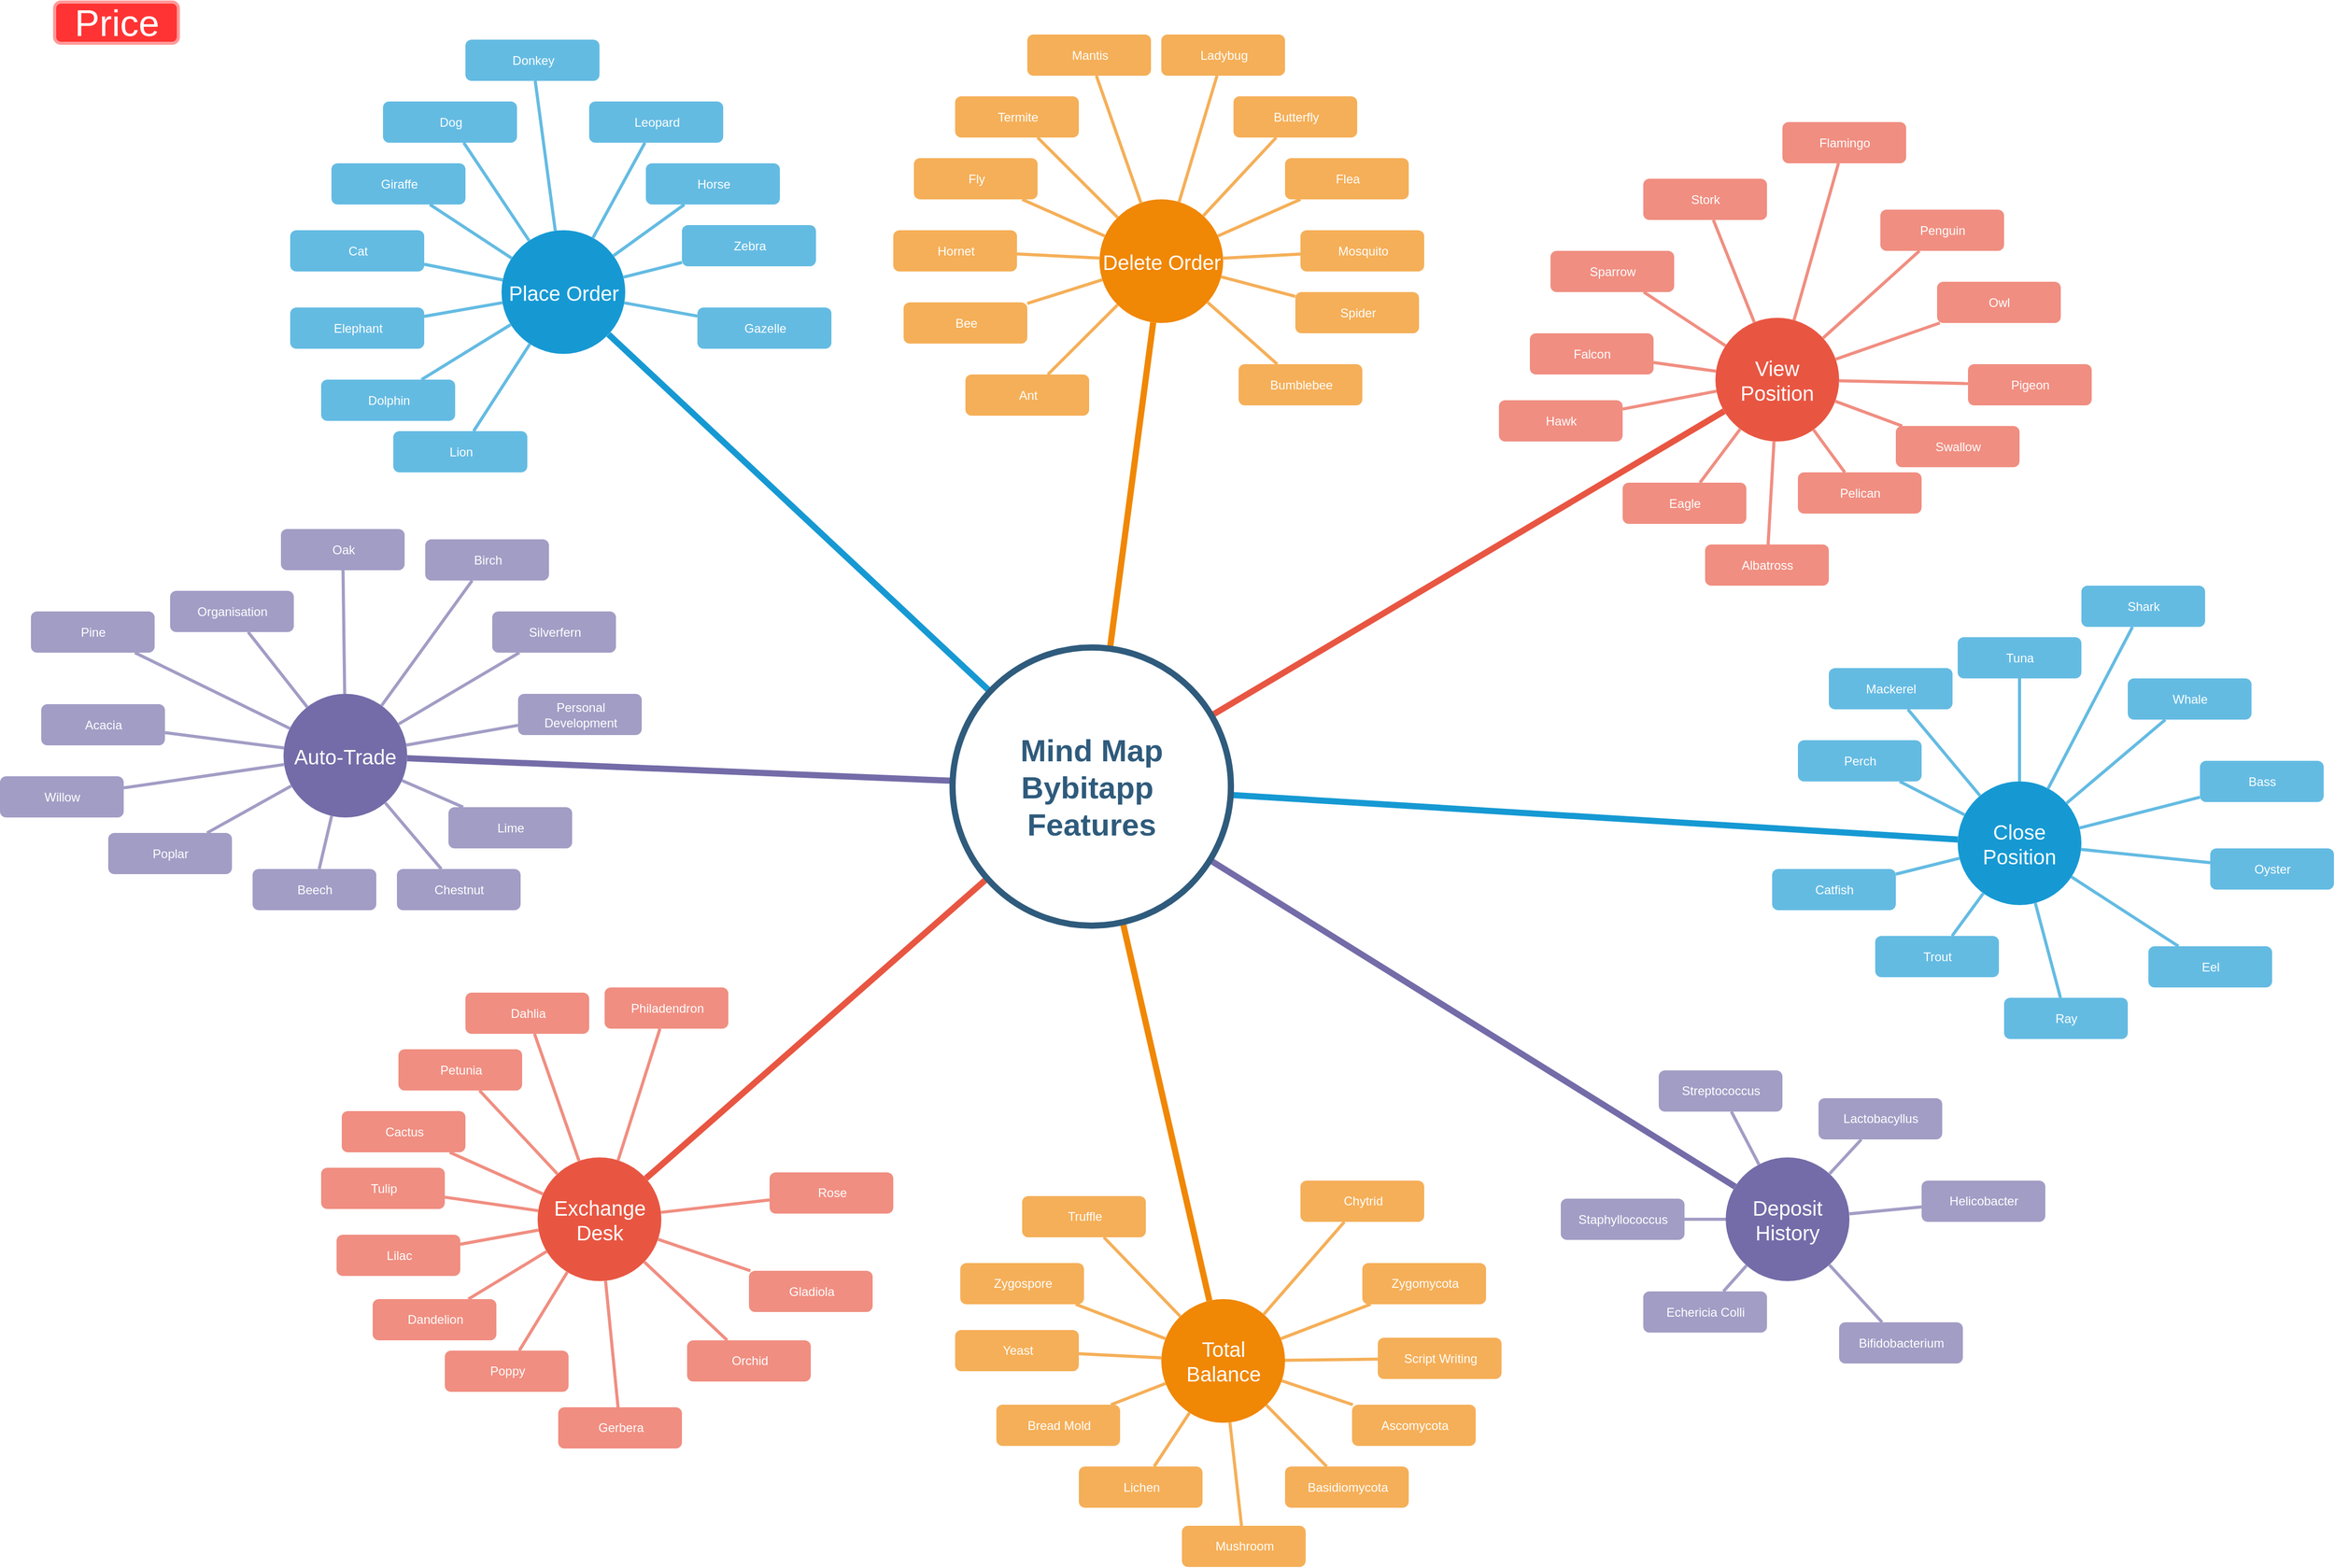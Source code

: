 <mxfile version="13.3.9" type="device"><diagram id="6a731a19-8d31-9384-78a2-239565b7b9f0" name="Page-1"><mxGraphModel dx="1278" dy="1838" grid="1" gridSize="10" guides="1" tooltips="1" connect="1" arrows="1" fold="1" page="1" pageScale="1" pageWidth="1169" pageHeight="827" background="#ffffff" math="0" shadow="0"><root><mxCell id="0"/><mxCell id="1" parent="0"/><mxCell id="1350" value="Place Order" style="ellipse;whiteSpace=wrap;html=1;shadow=0;fontFamily=Helvetica;fontSize=20;fontColor=#FFFFFF;align=center;strokeWidth=3;fillColor=#1699D3;strokeColor=none;" parent="1" vertex="1"><mxGeometry x="523.5" y="271.5" width="120" height="120" as="geometry"/></mxCell><mxCell id="1351" value="Delete Order" style="ellipse;whiteSpace=wrap;html=1;shadow=0;fontFamily=Helvetica;fontSize=20;fontColor=#FFFFFF;align=center;strokeWidth=3;fillColor=#F08705;strokeColor=none;gradientColor=none;" parent="1" vertex="1"><mxGeometry x="1103.5" y="241.5" width="120" height="120" as="geometry"/></mxCell><mxCell id="1352" value="View Position" style="ellipse;whiteSpace=wrap;html=1;shadow=0;fontFamily=Helvetica;fontSize=20;fontColor=#FFFFFF;align=center;strokeWidth=3;fillColor=#E85642;strokeColor=none;" parent="1" vertex="1"><mxGeometry x="1701" y="356.5" width="120" height="120" as="geometry"/></mxCell><mxCell id="1353" value="Close Position" style="ellipse;whiteSpace=wrap;html=1;shadow=0;fontFamily=Helvetica;fontSize=20;fontColor=#FFFFFF;align=center;strokeWidth=3;fillColor=#1699D3;strokeColor=none;" parent="1" vertex="1"><mxGeometry x="1936" y="806.5" width="120" height="120" as="geometry"/></mxCell><mxCell id="1354" value="Deposit History" style="ellipse;whiteSpace=wrap;html=1;shadow=0;fontFamily=Helvetica;fontSize=20;fontColor=#FFFFFF;align=center;strokeWidth=3;fillColor=#736ca8;strokeColor=none;" parent="1" vertex="1"><mxGeometry x="1711" y="1171.5" width="120" height="120" as="geometry"/></mxCell><mxCell id="1355" value="Total Balance" style="ellipse;whiteSpace=wrap;html=1;shadow=0;fontFamily=Helvetica;fontSize=20;fontColor=#FFFFFF;align=center;strokeWidth=3;fillColor=#F08705;strokeColor=none;" parent="1" vertex="1"><mxGeometry x="1163.5" y="1309" width="120" height="120" as="geometry"/></mxCell><mxCell id="1356" value="Exchange Desk" style="ellipse;whiteSpace=wrap;html=1;shadow=0;fontFamily=Helvetica;fontSize=20;fontColor=#FFFFFF;align=center;strokeWidth=3;fillColor=#E85642;strokeColor=none;" parent="1" vertex="1"><mxGeometry x="558.5" y="1171.5" width="120" height="120" as="geometry"/></mxCell><mxCell id="1357" value="Ant" style="rounded=1;fillColor=#f5af58;strokeColor=none;strokeWidth=3;shadow=0;html=1;fontColor=#FFFFFF;" parent="1" vertex="1"><mxGeometry x="973.5" y="411.5" width="120" height="40" as="geometry"/></mxCell><mxCell id="1358" value="Dolphin" style="rounded=1;fillColor=#64BBE2;strokeColor=none;strokeWidth=3;shadow=0;html=1;fontColor=#FFFFFF;" parent="1" vertex="1"><mxGeometry x="348.5" y="416.5" width="130" height="40" as="geometry"/></mxCell><mxCell id="1359" style="endArrow=none;strokeWidth=6;strokeColor=#1699D3;html=1;" parent="1" source="1515" target="1350" edge="1"><mxGeometry relative="1" as="geometry"/></mxCell><mxCell id="1360" style="endArrow=none;strokeWidth=6;strokeColor=#f08705;html=1;" parent="1" source="1515" target="1351" edge="1"><mxGeometry relative="1" as="geometry"/></mxCell><mxCell id="1361" style="endArrow=none;strokeWidth=6;strokeColor=#E85642;html=1;" parent="1" source="1515" target="1352" edge="1"><mxGeometry relative="1" as="geometry"/></mxCell><mxCell id="1362" style="endArrow=none;strokeWidth=6;strokeColor=#1699D3;html=1;" parent="1" source="1515" target="1353" edge="1"><mxGeometry relative="1" as="geometry"/></mxCell><mxCell id="1363" style="endArrow=none;strokeWidth=6;strokeColor=#736CA8;html=1;" parent="1" source="1515" target="1516" edge="1"><mxGeometry relative="1" as="geometry"/></mxCell><mxCell id="1364" style="endArrow=none;strokeWidth=6;strokeColor=#736ca8;html=1;" parent="1" source="1515" target="1354" edge="1"><mxGeometry relative="1" as="geometry"/></mxCell><mxCell id="1365" value="" style="edgeStyle=none;endArrow=none;strokeWidth=6;strokeColor=#F08705;html=1;" parent="1" source="1515" target="1355" edge="1"><mxGeometry x="181" y="226.5" width="100" height="100" as="geometry"><mxPoint x="181" y="326.5" as="sourcePoint"/><mxPoint x="281" y="226.5" as="targetPoint"/></mxGeometry></mxCell><mxCell id="1366" value="" style="edgeStyle=none;endArrow=none;strokeWidth=6;strokeColor=#E85642;html=1;" parent="1" source="1515" target="1356" edge="1"><mxGeometry x="181" y="226.5" width="100" height="100" as="geometry"><mxPoint x="181" y="326.5" as="sourcePoint"/><mxPoint x="281" y="226.5" as="targetPoint"/></mxGeometry></mxCell><mxCell id="1367" value="Lion" style="rounded=1;fillColor=#64BBE2;strokeColor=none;strokeWidth=3;shadow=0;html=1;fontColor=#FFFFFF;" parent="1" vertex="1"><mxGeometry x="418.5" y="466.5" width="130" height="40" as="geometry"/></mxCell><mxCell id="1368" value="Elephant" style="rounded=1;fillColor=#64BBE2;strokeColor=none;strokeWidth=3;shadow=0;html=1;fontColor=#FFFFFF;" parent="1" vertex="1"><mxGeometry x="318.5" y="346.5" width="130" height="40" as="geometry"/></mxCell><mxCell id="1369" value="Cat" style="rounded=1;fillColor=#64BBE2;strokeColor=none;strokeWidth=3;shadow=0;html=1;fontColor=#FFFFFF;" parent="1" vertex="1"><mxGeometry x="318.5" y="271.5" width="130" height="40" as="geometry"/></mxCell><mxCell id="1370" value="Giraffe" style="rounded=1;fillColor=#64BBE2;strokeColor=none;strokeWidth=3;shadow=0;html=1;fontColor=#FFFFFF;" parent="1" vertex="1"><mxGeometry x="358.5" y="206.5" width="130" height="40" as="geometry"/></mxCell><mxCell id="1371" value="Dog" style="rounded=1;fillColor=#64BBE2;strokeColor=none;strokeWidth=3;shadow=0;html=1;fontColor=#FFFFFF;" parent="1" vertex="1"><mxGeometry x="408.5" y="146.5" width="130" height="40" as="geometry"/></mxCell><mxCell id="1372" value="Donkey" style="rounded=1;fillColor=#64BBE2;strokeColor=none;strokeWidth=3;shadow=0;html=1;fontColor=#FFFFFF;" parent="1" vertex="1"><mxGeometry x="488.5" y="86.5" width="130" height="40" as="geometry"/></mxCell><mxCell id="1373" value="Leopard" style="rounded=1;fillColor=#64BBE2;strokeColor=none;strokeWidth=3;shadow=0;html=1;fontColor=#FFFFFF;" parent="1" vertex="1"><mxGeometry x="608.5" y="146.5" width="130" height="40" as="geometry"/></mxCell><mxCell id="1374" value="Horse" style="rounded=1;fillColor=#64BBE2;strokeColor=none;strokeWidth=3;shadow=0;html=1;fontColor=#FFFFFF;" parent="1" vertex="1"><mxGeometry x="663.5" y="206.5" width="130" height="40" as="geometry"/></mxCell><mxCell id="1375" value="Zebra" style="rounded=1;fillColor=#64BBE2;strokeColor=none;strokeWidth=3;shadow=0;html=1;fontColor=#FFFFFF;" parent="1" vertex="1"><mxGeometry x="698.5" y="266.5" width="130" height="40" as="geometry"/></mxCell><mxCell id="1376" value="Gazelle" style="rounded=1;fillColor=#64BBE2;strokeColor=none;strokeWidth=3;shadow=0;html=1;fontColor=#FFFFFF;" parent="1" vertex="1"><mxGeometry x="713.5" y="346.5" width="130" height="40" as="geometry"/></mxCell><mxCell id="1377" value="" style="edgeStyle=none;endArrow=none;strokeWidth=3;strokeColor=#64BBE2;html=1;" parent="1" source="1350" target="1376" edge="1"><mxGeometry x="-221.5" y="56.5" width="100" height="100" as="geometry"><mxPoint x="-221.5" y="156.5" as="sourcePoint"/><mxPoint x="-121.5" y="56.5" as="targetPoint"/></mxGeometry></mxCell><mxCell id="1378" value="" style="edgeStyle=none;endArrow=none;strokeWidth=3;strokeColor=#64BBE2;html=1;" parent="1" source="1350" target="1367" edge="1"><mxGeometry x="-221.5" y="56.5" width="100" height="100" as="geometry"><mxPoint x="-221.5" y="156.5" as="sourcePoint"/><mxPoint x="-121.5" y="56.5" as="targetPoint"/></mxGeometry></mxCell><mxCell id="1379" value="" style="edgeStyle=none;endArrow=none;strokeWidth=3;strokeColor=#64BBE2;html=1;" parent="1" source="1350" target="1358" edge="1"><mxGeometry x="-221.5" y="56.5" width="100" height="100" as="geometry"><mxPoint x="-221.5" y="156.5" as="sourcePoint"/><mxPoint x="-121.5" y="56.5" as="targetPoint"/></mxGeometry></mxCell><mxCell id="1380" value="" style="edgeStyle=none;endArrow=none;strokeWidth=3;strokeColor=#64BBE2;html=1;" parent="1" source="1350" target="1368" edge="1"><mxGeometry x="-221.5" y="56.5" width="100" height="100" as="geometry"><mxPoint x="-221.5" y="156.5" as="sourcePoint"/><mxPoint x="-121.5" y="56.5" as="targetPoint"/></mxGeometry></mxCell><mxCell id="1381" value="" style="edgeStyle=none;endArrow=none;strokeWidth=3;strokeColor=#64BBE2;html=1;" parent="1" source="1350" target="1369" edge="1"><mxGeometry x="-221.5" y="56.5" width="100" height="100" as="geometry"><mxPoint x="-221.5" y="156.5" as="sourcePoint"/><mxPoint x="-121.5" y="56.5" as="targetPoint"/></mxGeometry></mxCell><mxCell id="1382" value="" style="edgeStyle=none;endArrow=none;strokeWidth=3;strokeColor=#64BBE2;html=1;" parent="1" source="1350" target="1370" edge="1"><mxGeometry x="-221.5" y="56.5" width="100" height="100" as="geometry"><mxPoint x="-221.5" y="156.5" as="sourcePoint"/><mxPoint x="-121.5" y="56.5" as="targetPoint"/></mxGeometry></mxCell><mxCell id="1383" value="" style="edgeStyle=none;endArrow=none;strokeWidth=3;strokeColor=#64BBE2;html=1;" parent="1" source="1350" target="1371" edge="1"><mxGeometry x="-221.5" y="56.5" width="100" height="100" as="geometry"><mxPoint x="-221.5" y="156.5" as="sourcePoint"/><mxPoint x="-121.5" y="56.5" as="targetPoint"/></mxGeometry></mxCell><mxCell id="1384" value="" style="edgeStyle=none;endArrow=none;strokeWidth=3;strokeColor=#64BBE2;html=1;" parent="1" source="1350" target="1372" edge="1"><mxGeometry x="-221.5" y="56.5" width="100" height="100" as="geometry"><mxPoint x="-221.5" y="156.5" as="sourcePoint"/><mxPoint x="-121.5" y="56.5" as="targetPoint"/></mxGeometry></mxCell><mxCell id="1385" value="" style="edgeStyle=none;endArrow=none;strokeWidth=3;strokeColor=#64BBE2;html=1;" parent="1" source="1350" target="1373" edge="1"><mxGeometry x="-221.5" y="56.5" width="100" height="100" as="geometry"><mxPoint x="-221.5" y="156.5" as="sourcePoint"/><mxPoint x="-121.5" y="56.5" as="targetPoint"/></mxGeometry></mxCell><mxCell id="1386" value="" style="edgeStyle=none;endArrow=none;strokeWidth=3;strokeColor=#64BBE2;html=1;" parent="1" source="1350" target="1374" edge="1"><mxGeometry x="-221.5" y="56.5" width="100" height="100" as="geometry"><mxPoint x="-221.5" y="156.5" as="sourcePoint"/><mxPoint x="-121.5" y="56.5" as="targetPoint"/></mxGeometry></mxCell><mxCell id="1387" value="" style="edgeStyle=none;endArrow=none;strokeWidth=3;strokeColor=#64BBE2;html=1;" parent="1" source="1350" target="1375" edge="1"><mxGeometry x="-221.5" y="56.5" width="100" height="100" as="geometry"><mxPoint x="-221.5" y="156.5" as="sourcePoint"/><mxPoint x="-121.5" y="56.5" as="targetPoint"/></mxGeometry></mxCell><mxCell id="1388" value="Bee" style="rounded=1;fillColor=#f5af58;strokeColor=none;strokeWidth=3;shadow=0;html=1;fontColor=#FFFFFF;" parent="1" vertex="1"><mxGeometry x="913.5" y="341.5" width="120" height="40" as="geometry"/></mxCell><mxCell id="1389" value="Hornet" style="rounded=1;fillColor=#f5af58;strokeColor=none;strokeWidth=3;shadow=0;html=1;fontColor=#FFFFFF;" parent="1" vertex="1"><mxGeometry x="903.5" y="271.5" width="120" height="40" as="geometry"/></mxCell><mxCell id="1390" value="Fly" style="rounded=1;fillColor=#f5af58;strokeColor=none;strokeWidth=3;shadow=0;html=1;fontColor=#FFFFFF;" parent="1" vertex="1"><mxGeometry x="923.5" y="201.5" width="120" height="40" as="geometry"/></mxCell><mxCell id="1391" value="Termite" style="rounded=1;fillColor=#f5af58;strokeColor=none;strokeWidth=3;shadow=0;html=1;fontColor=#FFFFFF;" parent="1" vertex="1"><mxGeometry x="963.5" y="141.5" width="120" height="40" as="geometry"/></mxCell><mxCell id="1392" value="Mantis" style="rounded=1;fillColor=#f5af58;strokeColor=none;strokeWidth=3;shadow=0;html=1;fontColor=#FFFFFF;" parent="1" vertex="1"><mxGeometry x="1033.5" y="81.5" width="120" height="40" as="geometry"/></mxCell><mxCell id="1393" value="Ladybug" style="rounded=1;fillColor=#f5af58;strokeColor=none;strokeWidth=3;shadow=0;html=1;fontColor=#FFFFFF;" parent="1" vertex="1"><mxGeometry x="1163.5" y="81.5" width="120" height="40" as="geometry"/></mxCell><mxCell id="1394" value="Butterfly" style="rounded=1;fillColor=#f5af58;strokeColor=none;strokeWidth=3;shadow=0;html=1;fontColor=#FFFFFF;" parent="1" vertex="1"><mxGeometry x="1233.5" y="141.5" width="120" height="40" as="geometry"/></mxCell><mxCell id="1395" value="Flea" style="rounded=1;fillColor=#f5af58;strokeColor=none;strokeWidth=3;shadow=0;html=1;fontColor=#FFFFFF;" parent="1" vertex="1"><mxGeometry x="1283.5" y="201.5" width="120" height="40" as="geometry"/></mxCell><mxCell id="1396" value="Mosquito" style="rounded=1;fillColor=#f5af58;strokeColor=none;strokeWidth=3;shadow=0;html=1;fontColor=#FFFFFF;" parent="1" vertex="1"><mxGeometry x="1298.5" y="271.5" width="120" height="40" as="geometry"/></mxCell><mxCell id="1397" value="Spider" style="rounded=1;fillColor=#f5af58;strokeColor=none;strokeWidth=3;shadow=0;html=1;fontColor=#FFFFFF;" parent="1" vertex="1"><mxGeometry x="1293.5" y="331.5" width="120" height="40" as="geometry"/></mxCell><mxCell id="1398" value="Bumblebee" style="rounded=1;fillColor=#f5af58;strokeColor=none;strokeWidth=3;shadow=0;html=1;fontColor=#FFFFFF;" parent="1" vertex="1"><mxGeometry x="1238.5" y="401.5" width="120" height="40" as="geometry"/></mxCell><mxCell id="1399" value="" style="edgeStyle=none;endArrow=none;strokeWidth=3;strokeColor=#F5AF58;html=1;" parent="1" source="1351" target="1357" edge="1"><mxGeometry x="3.5" y="21.5" width="100" height="100" as="geometry"><mxPoint x="3.5" y="121.5" as="sourcePoint"/><mxPoint x="103.5" y="21.5" as="targetPoint"/></mxGeometry></mxCell><mxCell id="1400" value="" style="edgeStyle=none;endArrow=none;strokeWidth=3;strokeColor=#F5AF58;html=1;" parent="1" source="1351" target="1388" edge="1"><mxGeometry x="3.5" y="21.5" width="100" height="100" as="geometry"><mxPoint x="3.5" y="121.5" as="sourcePoint"/><mxPoint x="103.5" y="21.5" as="targetPoint"/></mxGeometry></mxCell><mxCell id="1401" value="" style="edgeStyle=none;endArrow=none;strokeWidth=3;strokeColor=#F5AF58;html=1;" parent="1" source="1351" target="1389" edge="1"><mxGeometry x="3.5" y="21.5" width="100" height="100" as="geometry"><mxPoint x="3.5" y="121.5" as="sourcePoint"/><mxPoint x="103.5" y="21.5" as="targetPoint"/></mxGeometry></mxCell><mxCell id="1402" value="" style="edgeStyle=none;endArrow=none;strokeWidth=3;strokeColor=#F5AF58;html=1;" parent="1" source="1351" target="1390" edge="1"><mxGeometry x="3.5" y="21.5" width="100" height="100" as="geometry"><mxPoint x="3.5" y="121.5" as="sourcePoint"/><mxPoint x="103.5" y="21.5" as="targetPoint"/></mxGeometry></mxCell><mxCell id="1403" value="" style="edgeStyle=none;endArrow=none;strokeWidth=3;strokeColor=#F5AF58;html=1;" parent="1" source="1351" target="1391" edge="1"><mxGeometry x="3.5" y="21.5" width="100" height="100" as="geometry"><mxPoint x="3.5" y="121.5" as="sourcePoint"/><mxPoint x="103.5" y="21.5" as="targetPoint"/></mxGeometry></mxCell><mxCell id="1404" value="" style="edgeStyle=none;endArrow=none;strokeWidth=3;strokeColor=#F5AF58;html=1;" parent="1" source="1351" target="1392" edge="1"><mxGeometry x="3.5" y="21.5" width="100" height="100" as="geometry"><mxPoint x="3.5" y="121.5" as="sourcePoint"/><mxPoint x="103.5" y="21.5" as="targetPoint"/></mxGeometry></mxCell><mxCell id="1405" value="" style="edgeStyle=none;endArrow=none;strokeWidth=3;strokeColor=#F5AF58;html=1;" parent="1" source="1351" target="1393" edge="1"><mxGeometry x="3.5" y="21.5" width="100" height="100" as="geometry"><mxPoint x="3.5" y="121.5" as="sourcePoint"/><mxPoint x="103.5" y="21.5" as="targetPoint"/></mxGeometry></mxCell><mxCell id="1406" value="" style="edgeStyle=none;endArrow=none;strokeWidth=3;strokeColor=#F5AF58;html=1;" parent="1" source="1351" target="1394" edge="1"><mxGeometry x="3.5" y="21.5" width="100" height="100" as="geometry"><mxPoint x="3.5" y="121.5" as="sourcePoint"/><mxPoint x="103.5" y="21.5" as="targetPoint"/></mxGeometry></mxCell><mxCell id="1407" value="" style="edgeStyle=none;endArrow=none;strokeWidth=3;strokeColor=#F5AF58;html=1;" parent="1" source="1351" target="1395" edge="1"><mxGeometry x="3.5" y="21.5" width="100" height="100" as="geometry"><mxPoint x="3.5" y="121.5" as="sourcePoint"/><mxPoint x="103.5" y="21.5" as="targetPoint"/></mxGeometry></mxCell><mxCell id="1408" value="" style="edgeStyle=none;endArrow=none;strokeWidth=3;strokeColor=#F5AF58;html=1;" parent="1" source="1351" target="1396" edge="1"><mxGeometry x="3.5" y="21.5" width="100" height="100" as="geometry"><mxPoint x="3.5" y="121.5" as="sourcePoint"/><mxPoint x="103.5" y="21.5" as="targetPoint"/></mxGeometry></mxCell><mxCell id="1409" value="" style="edgeStyle=none;endArrow=none;strokeWidth=3;strokeColor=#F5AF58;html=1;" parent="1" source="1351" target="1397" edge="1"><mxGeometry x="3.5" y="21.5" width="100" height="100" as="geometry"><mxPoint x="3.5" y="121.5" as="sourcePoint"/><mxPoint x="103.5" y="21.5" as="targetPoint"/></mxGeometry></mxCell><mxCell id="1410" value="" style="edgeStyle=none;endArrow=none;strokeWidth=3;strokeColor=#F5AF58;html=1;" parent="1" source="1351" target="1398" edge="1"><mxGeometry x="3.5" y="21.5" width="100" height="100" as="geometry"><mxPoint x="3.5" y="121.5" as="sourcePoint"/><mxPoint x="103.5" y="21.5" as="targetPoint"/></mxGeometry></mxCell><mxCell id="1411" value="Eagle" style="rounded=1;fillColor=#f08e81;strokeColor=none;strokeWidth=3;shadow=0;html=1;fontColor=#FFFFFF;" parent="1" vertex="1"><mxGeometry x="1611" y="516.5" width="120" height="40" as="geometry"/></mxCell><mxCell id="1412" value="Pigeon" style="rounded=1;fillColor=#f08e81;strokeColor=none;strokeWidth=3;shadow=0;html=1;fontColor=#FFFFFF;" parent="1" vertex="1"><mxGeometry x="1946" y="401.5" width="120" height="40" as="geometry"/></mxCell><mxCell id="1413" value="Hawk" style="rounded=1;fillColor=#f08e81;strokeColor=none;strokeWidth=3;shadow=0;html=1;fontColor=#FFFFFF;" parent="1" vertex="1"><mxGeometry x="1491" y="436.5" width="120" height="40" as="geometry"/></mxCell><mxCell id="1414" value="Falcon" style="rounded=1;fillColor=#f08e81;strokeColor=none;strokeWidth=3;shadow=0;html=1;fontColor=#FFFFFF;" parent="1" vertex="1"><mxGeometry x="1521" y="371.5" width="120" height="40" as="geometry"/></mxCell><mxCell id="1415" value="Sparrow" style="rounded=1;fillColor=#f08e81;strokeColor=none;strokeWidth=3;shadow=0;html=1;fontColor=#FFFFFF;" parent="1" vertex="1"><mxGeometry x="1541" y="291.5" width="120" height="40" as="geometry"/></mxCell><mxCell id="1416" value="Stork" style="rounded=1;fillColor=#f08e81;strokeColor=none;strokeWidth=3;shadow=0;html=1;fontColor=#FFFFFF;" parent="1" vertex="1"><mxGeometry x="1631" y="221.5" width="120" height="40" as="geometry"/></mxCell><mxCell id="1417" value="Flamingo" style="rounded=1;fillColor=#f08e81;strokeColor=none;strokeWidth=3;shadow=0;html=1;fontColor=#FFFFFF;" parent="1" vertex="1"><mxGeometry x="1766" y="166.5" width="120" height="40" as="geometry"/></mxCell><mxCell id="1418" value="Penguin" style="rounded=1;fillColor=#f08e81;strokeColor=none;strokeWidth=3;shadow=0;html=1;fontColor=#FFFFFF;" parent="1" vertex="1"><mxGeometry x="1861" y="251.5" width="120" height="40" as="geometry"/></mxCell><mxCell id="1419" value="Owl" style="rounded=1;fillColor=#f08e81;strokeColor=none;strokeWidth=3;shadow=0;html=1;fontColor=#FFFFFF;" parent="1" vertex="1"><mxGeometry x="1916" y="321.5" width="120" height="40" as="geometry"/></mxCell><mxCell id="1420" value="Albatross" style="rounded=1;fillColor=#f08e81;strokeColor=none;strokeWidth=3;shadow=0;html=1;fontColor=#FFFFFF;" parent="1" vertex="1"><mxGeometry x="1691" y="576.5" width="120" height="40" as="geometry"/></mxCell><mxCell id="1421" value="Pelican" style="rounded=1;fillColor=#f08e81;strokeColor=none;strokeWidth=3;shadow=0;html=1;fontColor=#FFFFFF;" parent="1" vertex="1"><mxGeometry x="1781" y="506.5" width="120" height="40" as="geometry"/></mxCell><mxCell id="1422" value="Swallow" style="rounded=1;fillColor=#f08e81;strokeColor=none;strokeWidth=3;shadow=0;html=1;fontColor=#FFFFFF;" parent="1" vertex="1"><mxGeometry x="1876" y="461.5" width="120" height="40" as="geometry"/></mxCell><mxCell id="1423" value="" style="edgeStyle=none;endArrow=none;strokeWidth=3;strokeColor=#F08E81;html=1;" parent="1" source="1352" target="1411" edge="1"><mxGeometry x="31" y="106.5" width="100" height="100" as="geometry"><mxPoint x="31" y="206.5" as="sourcePoint"/><mxPoint x="131" y="106.5" as="targetPoint"/></mxGeometry></mxCell><mxCell id="1424" value="" style="edgeStyle=none;endArrow=none;strokeWidth=3;strokeColor=#F08E81;html=1;" parent="1" source="1352" target="1413" edge="1"><mxGeometry x="31" y="106.5" width="100" height="100" as="geometry"><mxPoint x="31" y="206.5" as="sourcePoint"/><mxPoint x="131" y="106.5" as="targetPoint"/></mxGeometry></mxCell><mxCell id="1425" value="" style="edgeStyle=none;endArrow=none;strokeWidth=3;strokeColor=#F08E81;html=1;" parent="1" source="1352" target="1414" edge="1"><mxGeometry x="31" y="106.5" width="100" height="100" as="geometry"><mxPoint x="31" y="206.5" as="sourcePoint"/><mxPoint x="131" y="106.5" as="targetPoint"/></mxGeometry></mxCell><mxCell id="1426" value="" style="edgeStyle=none;endArrow=none;strokeWidth=3;strokeColor=#F08E81;html=1;" parent="1" source="1352" target="1415" edge="1"><mxGeometry x="31" y="106.5" width="100" height="100" as="geometry"><mxPoint x="31" y="206.5" as="sourcePoint"/><mxPoint x="131" y="106.5" as="targetPoint"/></mxGeometry></mxCell><mxCell id="1427" value="" style="edgeStyle=none;endArrow=none;strokeWidth=3;strokeColor=#F08E81;html=1;" parent="1" source="1352" target="1416" edge="1"><mxGeometry x="31" y="106.5" width="100" height="100" as="geometry"><mxPoint x="31" y="206.5" as="sourcePoint"/><mxPoint x="131" y="106.5" as="targetPoint"/></mxGeometry></mxCell><mxCell id="1428" value="" style="edgeStyle=none;endArrow=none;strokeWidth=3;strokeColor=#F08E81;html=1;" parent="1" source="1352" target="1417" edge="1"><mxGeometry x="31" y="106.5" width="100" height="100" as="geometry"><mxPoint x="31" y="206.5" as="sourcePoint"/><mxPoint x="131" y="106.5" as="targetPoint"/></mxGeometry></mxCell><mxCell id="1429" value="" style="edgeStyle=none;endArrow=none;strokeWidth=3;strokeColor=#F08E81;html=1;" parent="1" source="1352" target="1418" edge="1"><mxGeometry x="31" y="106.5" width="100" height="100" as="geometry"><mxPoint x="31" y="206.5" as="sourcePoint"/><mxPoint x="131" y="106.5" as="targetPoint"/></mxGeometry></mxCell><mxCell id="1430" value="" style="edgeStyle=none;endArrow=none;strokeWidth=3;strokeColor=#F08E81;html=1;" parent="1" source="1352" target="1419" edge="1"><mxGeometry x="31" y="106.5" width="100" height="100" as="geometry"><mxPoint x="31" y="206.5" as="sourcePoint"/><mxPoint x="131" y="106.5" as="targetPoint"/></mxGeometry></mxCell><mxCell id="1431" value="" style="edgeStyle=none;endArrow=none;strokeWidth=3;strokeColor=#F08E81;html=1;" parent="1" source="1352" target="1412" edge="1"><mxGeometry x="31" y="106.5" width="100" height="100" as="geometry"><mxPoint x="31" y="206.5" as="sourcePoint"/><mxPoint x="131" y="106.5" as="targetPoint"/></mxGeometry></mxCell><mxCell id="1432" value="" style="edgeStyle=none;endArrow=none;strokeWidth=3;strokeColor=#F08E81;html=1;" parent="1" source="1352" target="1422" edge="1"><mxGeometry x="31" y="106.5" width="100" height="100" as="geometry"><mxPoint x="31" y="206.5" as="sourcePoint"/><mxPoint x="131" y="106.5" as="targetPoint"/></mxGeometry></mxCell><mxCell id="1433" value="" style="edgeStyle=none;endArrow=none;strokeWidth=3;strokeColor=#F08E81;html=1;" parent="1" source="1352" target="1421" edge="1"><mxGeometry x="31" y="106.5" width="100" height="100" as="geometry"><mxPoint x="31" y="206.5" as="sourcePoint"/><mxPoint x="131" y="106.5" as="targetPoint"/></mxGeometry></mxCell><mxCell id="1434" value="" style="edgeStyle=none;endArrow=none;strokeWidth=3;strokeColor=#F08E81;html=1;" parent="1" source="1352" target="1420" edge="1"><mxGeometry x="31" y="106.5" width="100" height="100" as="geometry"><mxPoint x="31" y="206.5" as="sourcePoint"/><mxPoint x="131" y="106.5" as="targetPoint"/></mxGeometry></mxCell><mxCell id="1435" value="Perch" style="rounded=1;fillColor=#64BBE2;strokeColor=none;strokeWidth=3;shadow=0;html=1;fontColor=#FFFFFF;" parent="1" vertex="1"><mxGeometry x="1781" y="766.5" width="120" height="40" as="geometry"/></mxCell><mxCell id="1436" value="Mackerel" style="rounded=1;fillColor=#64BBE2;strokeColor=none;strokeWidth=3;shadow=0;html=1;fontColor=#FFFFFF;" parent="1" vertex="1"><mxGeometry x="1811" y="696.5" width="120" height="40" as="geometry"/></mxCell><mxCell id="1437" value="Tuna" style="rounded=1;fillColor=#64BBE2;strokeColor=none;strokeWidth=3;shadow=0;html=1;fontColor=#FFFFFF;" parent="1" vertex="1"><mxGeometry x="1936" y="666.5" width="120" height="40" as="geometry"/></mxCell><mxCell id="1438" value="Shark" style="rounded=1;fillColor=#64BBE2;strokeColor=none;strokeWidth=3;shadow=0;html=1;fontColor=#FFFFFF;" parent="1" vertex="1"><mxGeometry x="2056" y="616.5" width="120" height="40" as="geometry"/></mxCell><mxCell id="1439" value="Whale" style="rounded=1;fillColor=#64BBE2;strokeColor=none;strokeWidth=3;shadow=0;html=1;fontColor=#FFFFFF;" parent="1" vertex="1"><mxGeometry x="2101" y="706.5" width="120" height="40" as="geometry"/></mxCell><mxCell id="1440" value="Bass" style="rounded=1;fillColor=#64BBE2;strokeColor=none;strokeWidth=3;shadow=0;html=1;fontColor=#FFFFFF;" parent="1" vertex="1"><mxGeometry x="2171" y="786.5" width="120" height="40" as="geometry"/></mxCell><mxCell id="1441" value="Eel" style="rounded=1;fillColor=#64BBE2;strokeColor=none;strokeWidth=3;shadow=0;html=1;fontColor=#FFFFFF;" parent="1" vertex="1"><mxGeometry x="2121" y="966.5" width="120" height="40" as="geometry"/></mxCell><mxCell id="1442" value="Oyster" style="rounded=1;fillColor=#64BBE2;strokeColor=none;strokeWidth=3;shadow=0;html=1;fontColor=#FFFFFF;" parent="1" vertex="1"><mxGeometry x="2181" y="871.5" width="120" height="40" as="geometry"/></mxCell><mxCell id="1443" value="Ray" style="rounded=1;fillColor=#64BBE2;strokeColor=none;strokeWidth=3;shadow=0;html=1;fontColor=#FFFFFF;" parent="1" vertex="1"><mxGeometry x="1981" y="1016.5" width="120" height="40" as="geometry"/></mxCell><mxCell id="1444" value="Trout" style="rounded=1;fillColor=#64BBE2;strokeColor=none;strokeWidth=3;shadow=0;html=1;fontColor=#FFFFFF;" parent="1" vertex="1"><mxGeometry x="1856" y="956.5" width="120" height="40" as="geometry"/></mxCell><mxCell id="1445" value="Catfish" style="rounded=1;fillColor=#64BBE2;strokeColor=none;strokeWidth=3;shadow=0;html=1;fontColor=#FFFFFF;" parent="1" vertex="1"><mxGeometry x="1756" y="891.5" width="120" height="40" as="geometry"/></mxCell><mxCell id="1446" value="" style="edgeStyle=none;endArrow=none;strokeWidth=3;strokeColor=#64BBE2;html=1;" parent="1" source="1353" target="1435" edge="1"><mxGeometry x="-24" y="196.5" width="100" height="100" as="geometry"><mxPoint x="-24" y="296.5" as="sourcePoint"/><mxPoint x="76" y="196.5" as="targetPoint"/></mxGeometry></mxCell><mxCell id="1447" value="" style="edgeStyle=none;endArrow=none;strokeWidth=3;strokeColor=#64BBE2;html=1;" parent="1" source="1353" target="1436" edge="1"><mxGeometry x="-24" y="196.5" width="100" height="100" as="geometry"><mxPoint x="-24" y="296.5" as="sourcePoint"/><mxPoint x="76" y="196.5" as="targetPoint"/></mxGeometry></mxCell><mxCell id="1448" value="" style="edgeStyle=none;endArrow=none;strokeWidth=3;strokeColor=#64BBE2;html=1;" parent="1" source="1353" target="1437" edge="1"><mxGeometry x="-24" y="196.5" width="100" height="100" as="geometry"><mxPoint x="-24" y="296.5" as="sourcePoint"/><mxPoint x="76" y="196.5" as="targetPoint"/></mxGeometry></mxCell><mxCell id="1449" value="" style="edgeStyle=none;endArrow=none;strokeWidth=3;strokeColor=#64BBE2;html=1;" parent="1" source="1353" target="1438" edge="1"><mxGeometry x="-24" y="196.5" width="100" height="100" as="geometry"><mxPoint x="-24" y="296.5" as="sourcePoint"/><mxPoint x="76" y="196.5" as="targetPoint"/></mxGeometry></mxCell><mxCell id="1450" value="" style="edgeStyle=none;endArrow=none;strokeWidth=3;strokeColor=#64BBE2;html=1;" parent="1" source="1353" target="1439" edge="1"><mxGeometry x="-24" y="196.5" width="100" height="100" as="geometry"><mxPoint x="-24" y="296.5" as="sourcePoint"/><mxPoint x="76" y="196.5" as="targetPoint"/></mxGeometry></mxCell><mxCell id="1451" value="" style="edgeStyle=none;endArrow=none;strokeWidth=3;strokeColor=#64BBE2;html=1;" parent="1" source="1353" target="1440" edge="1"><mxGeometry x="-24" y="196.5" width="100" height="100" as="geometry"><mxPoint x="-24" y="296.5" as="sourcePoint"/><mxPoint x="76" y="196.5" as="targetPoint"/></mxGeometry></mxCell><mxCell id="1452" value="" style="edgeStyle=none;endArrow=none;strokeWidth=3;strokeColor=#64BBE2;html=1;" parent="1" source="1353" target="1442" edge="1"><mxGeometry x="-24" y="196.5" width="100" height="100" as="geometry"><mxPoint x="-24" y="296.5" as="sourcePoint"/><mxPoint x="76" y="196.5" as="targetPoint"/></mxGeometry></mxCell><mxCell id="1453" value="" style="edgeStyle=none;endArrow=none;strokeWidth=3;strokeColor=#64BBE2;html=1;" parent="1" source="1353" target="1441" edge="1"><mxGeometry x="-24" y="196.5" width="100" height="100" as="geometry"><mxPoint x="-24" y="296.5" as="sourcePoint"/><mxPoint x="76" y="196.5" as="targetPoint"/></mxGeometry></mxCell><mxCell id="1454" value="" style="edgeStyle=none;endArrow=none;strokeWidth=3;strokeColor=#64BBE2;html=1;" parent="1" source="1353" target="1443" edge="1"><mxGeometry x="-24" y="196.5" width="100" height="100" as="geometry"><mxPoint x="-24" y="296.5" as="sourcePoint"/><mxPoint x="76" y="196.5" as="targetPoint"/></mxGeometry></mxCell><mxCell id="1455" value="" style="edgeStyle=none;endArrow=none;strokeWidth=3;strokeColor=#64BBE2;html=1;" parent="1" source="1353" target="1444" edge="1"><mxGeometry x="-24" y="196.5" width="100" height="100" as="geometry"><mxPoint x="-24" y="296.5" as="sourcePoint"/><mxPoint x="76" y="196.5" as="targetPoint"/></mxGeometry></mxCell><mxCell id="1456" value="" style="edgeStyle=none;endArrow=none;strokeWidth=3;strokeColor=#64BBE2;html=1;" parent="1" source="1353" target="1445" edge="1"><mxGeometry x="-24" y="196.5" width="100" height="100" as="geometry"><mxPoint x="-24" y="296.5" as="sourcePoint"/><mxPoint x="76" y="196.5" as="targetPoint"/></mxGeometry></mxCell><mxCell id="1457" value="Streptococcus" style="rounded=1;fillColor=#a29dc5;strokeColor=none;strokeWidth=3;shadow=0;html=1;fontColor=#FFFFFF;" parent="1" vertex="1"><mxGeometry x="1646" y="1087" width="120" height="40" as="geometry"/></mxCell><mxCell id="1458" value="Echericia Colli" style="rounded=1;fillColor=#a29dc5;strokeColor=none;strokeWidth=3;shadow=0;html=1;fontColor=#FFFFFF;" parent="1" vertex="1"><mxGeometry x="1631" y="1301.5" width="120" height="40" as="geometry"/></mxCell><mxCell id="1459" value="Lactobacyllus" style="rounded=1;fillColor=#a29dc5;strokeColor=none;strokeWidth=3;shadow=0;html=1;fontColor=#FFFFFF;" parent="1" vertex="1"><mxGeometry x="1801" y="1114" width="120" height="40" as="geometry"/></mxCell><mxCell id="1460" value="Helicobacter" style="rounded=1;fillColor=#a29dc5;strokeColor=none;strokeWidth=3;shadow=0;html=1;fontColor=#FFFFFF;" parent="1" vertex="1"><mxGeometry x="1901" y="1194" width="120" height="40" as="geometry"/></mxCell><mxCell id="1461" value="Bifidobacterium" style="rounded=1;fillColor=#a29dc5;strokeColor=none;strokeWidth=3;shadow=0;html=1;fontColor=#FFFFFF;" parent="1" vertex="1"><mxGeometry x="1821" y="1331.5" width="120" height="40" as="geometry"/></mxCell><mxCell id="1462" value="Staphyllococcus" style="rounded=1;fillColor=#a29dc5;strokeColor=none;strokeWidth=3;shadow=0;html=1;fontColor=#FFFFFF;" parent="1" vertex="1"><mxGeometry x="1551" y="1211.5" width="120" height="40" as="geometry"/></mxCell><mxCell id="1463" value="" style="edgeStyle=none;endArrow=none;strokeWidth=3;strokeColor=#A29DC5;html=1;" parent="1" source="1354" target="1460" edge="1"><mxGeometry x="251" y="-103.5" width="100" height="100" as="geometry"><mxPoint x="251" y="-3.5" as="sourcePoint"/><mxPoint x="351" y="-103.5" as="targetPoint"/></mxGeometry></mxCell><mxCell id="1464" value="" style="edgeStyle=none;endArrow=none;strokeWidth=3;strokeColor=#A29DC5;html=1;" parent="1" source="1354" target="1461" edge="1"><mxGeometry x="251" y="-103.5" width="100" height="100" as="geometry"><mxPoint x="251" y="-3.5" as="sourcePoint"/><mxPoint x="351" y="-103.5" as="targetPoint"/></mxGeometry></mxCell><mxCell id="1465" value="" style="edgeStyle=none;endArrow=none;strokeWidth=3;strokeColor=#A29DC5;html=1;" parent="1" source="1354" target="1458" edge="1"><mxGeometry x="251" y="-103.5" width="100" height="100" as="geometry"><mxPoint x="251" y="-3.5" as="sourcePoint"/><mxPoint x="351" y="-103.5" as="targetPoint"/></mxGeometry></mxCell><mxCell id="1466" value="" style="edgeStyle=none;endArrow=none;strokeWidth=3;strokeColor=#A29DC5;html=1;" parent="1" source="1354" target="1462" edge="1"><mxGeometry x="251" y="-103.5" width="100" height="100" as="geometry"><mxPoint x="251" y="-3.5" as="sourcePoint"/><mxPoint x="351" y="-103.5" as="targetPoint"/></mxGeometry></mxCell><mxCell id="1467" value="" style="edgeStyle=none;endArrow=none;strokeWidth=3;strokeColor=#A29DC5;html=1;" parent="1" source="1354" target="1457" edge="1"><mxGeometry x="251" y="-103.5" width="100" height="100" as="geometry"><mxPoint x="251" y="-3.5" as="sourcePoint"/><mxPoint x="351" y="-103.5" as="targetPoint"/></mxGeometry></mxCell><mxCell id="1468" value="Zygomycota" style="rounded=1;fillColor=#f5af58;strokeColor=none;strokeWidth=3;shadow=0;html=1;fontColor=#FFFFFF;" parent="1" vertex="1"><mxGeometry x="1358.5" y="1274" width="120" height="40" as="geometry"/></mxCell><mxCell id="1469" value="Script Writing" style="rounded=1;fillColor=#f5af58;strokeColor=none;strokeWidth=3;shadow=0;html=1;fontColor=#FFFFFF;" parent="1" vertex="1"><mxGeometry x="1373.5" y="1346.5" width="120" height="40" as="geometry"/></mxCell><mxCell id="1470" value="Ascomycota" style="rounded=1;fillColor=#f5af58;strokeColor=none;strokeWidth=3;shadow=0;html=1;fontColor=#FFFFFF;" parent="1" vertex="1"><mxGeometry x="1348.5" y="1411.5" width="120" height="40" as="geometry"/></mxCell><mxCell id="1471" value="Basidiomycota" style="rounded=1;fillColor=#f5af58;strokeColor=none;strokeWidth=3;shadow=0;html=1;fontColor=#FFFFFF;" parent="1" vertex="1"><mxGeometry x="1283.5" y="1471.5" width="120" height="40" as="geometry"/></mxCell><mxCell id="1472" value="Mushroom" style="rounded=1;fillColor=#f5af58;strokeColor=none;strokeWidth=3;shadow=0;html=1;fontColor=#FFFFFF;" parent="1" vertex="1"><mxGeometry x="1183.5" y="1529" width="120" height="40" as="geometry"/></mxCell><mxCell id="1473" value="Lichen" style="rounded=1;fillColor=#f5af58;strokeColor=none;strokeWidth=3;shadow=0;html=1;fontColor=#FFFFFF;" parent="1" vertex="1"><mxGeometry x="1083.5" y="1471.5" width="120" height="40" as="geometry"/></mxCell><mxCell id="1474" value="Bread Mold" style="rounded=1;fillColor=#f5af58;strokeColor=none;strokeWidth=3;shadow=0;html=1;fontColor=#FFFFFF;" parent="1" vertex="1"><mxGeometry x="1003.5" y="1411.5" width="120" height="40" as="geometry"/></mxCell><mxCell id="1475" value="Yeast" style="rounded=1;fillColor=#f5af58;strokeColor=none;strokeWidth=3;shadow=0;html=1;fontColor=#FFFFFF;" parent="1" vertex="1"><mxGeometry x="963.5" y="1339" width="120" height="40" as="geometry"/></mxCell><mxCell id="1476" value="Zygospore" style="rounded=1;fillColor=#f5af58;strokeColor=none;strokeWidth=3;shadow=0;html=1;fontColor=#FFFFFF;" parent="1" vertex="1"><mxGeometry x="968.5" y="1274" width="120" height="40" as="geometry"/></mxCell><mxCell id="1477" value="Truffle" style="rounded=1;fillColor=#f5af58;strokeColor=none;strokeWidth=3;shadow=0;html=1;fontColor=#FFFFFF;" parent="1" vertex="1"><mxGeometry x="1028.5" y="1209" width="120" height="40" as="geometry"/></mxCell><mxCell id="1478" value="Chytrid" style="rounded=1;fillColor=#f5af58;strokeColor=none;strokeWidth=3;shadow=0;html=1;fontColor=#FFFFFF;" parent="1" vertex="1"><mxGeometry x="1298.5" y="1194" width="120" height="40" as="geometry"/></mxCell><mxCell id="1479" value="" style="edgeStyle=none;endArrow=none;strokeWidth=3;strokeColor=#F5AF58;html=1;" parent="1" source="1355" target="1478" edge="1"><mxGeometry x="243.5" y="39" width="100" height="100" as="geometry"><mxPoint x="243.5" y="139" as="sourcePoint"/><mxPoint x="343.5" y="39" as="targetPoint"/></mxGeometry></mxCell><mxCell id="1480" value="" style="edgeStyle=none;endArrow=none;strokeWidth=3;strokeColor=#F5AF58;html=1;" parent="1" source="1355" target="1468" edge="1"><mxGeometry x="243.5" y="39" width="100" height="100" as="geometry"><mxPoint x="243.5" y="139" as="sourcePoint"/><mxPoint x="343.5" y="39" as="targetPoint"/></mxGeometry></mxCell><mxCell id="1481" value="" style="edgeStyle=none;endArrow=none;strokeWidth=3;strokeColor=#F5AF58;html=1;" parent="1" source="1355" target="1469" edge="1"><mxGeometry x="243.5" y="39" width="100" height="100" as="geometry"><mxPoint x="243.5" y="139" as="sourcePoint"/><mxPoint x="343.5" y="39" as="targetPoint"/></mxGeometry></mxCell><mxCell id="1482" value="" style="edgeStyle=none;endArrow=none;strokeWidth=3;strokeColor=#F5AF58;html=1;" parent="1" source="1355" target="1470" edge="1"><mxGeometry x="243.5" y="39" width="100" height="100" as="geometry"><mxPoint x="243.5" y="139" as="sourcePoint"/><mxPoint x="343.5" y="39" as="targetPoint"/></mxGeometry></mxCell><mxCell id="1483" value="" style="edgeStyle=none;endArrow=none;strokeWidth=3;strokeColor=#F5AF58;html=1;" parent="1" source="1355" target="1471" edge="1"><mxGeometry x="243.5" y="39" width="100" height="100" as="geometry"><mxPoint x="243.5" y="139" as="sourcePoint"/><mxPoint x="343.5" y="39" as="targetPoint"/></mxGeometry></mxCell><mxCell id="1484" value="" style="edgeStyle=none;endArrow=none;strokeWidth=3;strokeColor=#F5AF58;html=1;" parent="1" source="1355" target="1472" edge="1"><mxGeometry x="243.5" y="39" width="100" height="100" as="geometry"><mxPoint x="243.5" y="139" as="sourcePoint"/><mxPoint x="343.5" y="39" as="targetPoint"/></mxGeometry></mxCell><mxCell id="1485" value="" style="edgeStyle=none;endArrow=none;strokeWidth=3;strokeColor=#F5AF58;html=1;" parent="1" source="1355" target="1473" edge="1"><mxGeometry x="243.5" y="39" width="100" height="100" as="geometry"><mxPoint x="243.5" y="139" as="sourcePoint"/><mxPoint x="343.5" y="39" as="targetPoint"/></mxGeometry></mxCell><mxCell id="1486" value="" style="edgeStyle=none;endArrow=none;strokeWidth=3;strokeColor=#F5AF58;html=1;" parent="1" source="1355" target="1474" edge="1"><mxGeometry x="243.5" y="39" width="100" height="100" as="geometry"><mxPoint x="243.5" y="139" as="sourcePoint"/><mxPoint x="343.5" y="39" as="targetPoint"/></mxGeometry></mxCell><mxCell id="1487" value="" style="edgeStyle=none;endArrow=none;strokeWidth=3;strokeColor=#F5AF58;html=1;" parent="1" source="1355" target="1475" edge="1"><mxGeometry x="243.5" y="39" width="100" height="100" as="geometry"><mxPoint x="243.5" y="139" as="sourcePoint"/><mxPoint x="343.5" y="39" as="targetPoint"/></mxGeometry></mxCell><mxCell id="1488" value="" style="edgeStyle=none;endArrow=none;strokeWidth=3;strokeColor=#F5AF58;html=1;" parent="1" source="1355" target="1476" edge="1"><mxGeometry x="243.5" y="39" width="100" height="100" as="geometry"><mxPoint x="243.5" y="139" as="sourcePoint"/><mxPoint x="343.5" y="39" as="targetPoint"/></mxGeometry></mxCell><mxCell id="1489" value="" style="edgeStyle=none;endArrow=none;strokeWidth=3;strokeColor=#F5AF58;html=1;" parent="1" source="1355" target="1477" edge="1"><mxGeometry x="243.5" y="39" width="100" height="100" as="geometry"><mxPoint x="243.5" y="139" as="sourcePoint"/><mxPoint x="343.5" y="39" as="targetPoint"/></mxGeometry></mxCell><mxCell id="1490" value="Philadendron" style="rounded=1;fillColor=#f08e81;strokeColor=none;strokeWidth=3;shadow=0;html=1;fontColor=#FFFFFF;" parent="1" vertex="1"><mxGeometry x="623.5" y="1006.5" width="120" height="40" as="geometry"/></mxCell><mxCell id="1491" value="Dahlia" style="rounded=1;fillColor=#f08e81;strokeColor=none;strokeWidth=3;shadow=0;html=1;fontColor=#FFFFFF;" parent="1" vertex="1"><mxGeometry x="488.5" y="1011.5" width="120" height="40" as="geometry"/></mxCell><mxCell id="1492" value="Petunia" style="rounded=1;fillColor=#f08e81;strokeColor=none;strokeWidth=3;shadow=0;html=1;fontColor=#FFFFFF;" parent="1" vertex="1"><mxGeometry x="423.5" y="1066.5" width="120" height="40" as="geometry"/></mxCell><mxCell id="1493" value="Cactus" style="rounded=1;fillColor=#f08e81;strokeColor=none;strokeWidth=3;shadow=0;html=1;fontColor=#FFFFFF;" parent="1" vertex="1"><mxGeometry x="368.5" y="1126.5" width="120" height="40" as="geometry"/></mxCell><mxCell id="1494" value="Tulip" style="rounded=1;fillColor=#f08e81;strokeColor=none;strokeWidth=3;shadow=0;html=1;fontColor=#FFFFFF;" parent="1" vertex="1"><mxGeometry x="348.5" y="1181.5" width="120" height="40" as="geometry"/></mxCell><mxCell id="1495" value="Lilac" style="rounded=1;fillColor=#f08e81;strokeColor=none;strokeWidth=3;shadow=0;html=1;fontColor=#FFFFFF;" parent="1" vertex="1"><mxGeometry x="363.5" y="1246.5" width="120" height="40" as="geometry"/></mxCell><mxCell id="1496" value="Dandelion" style="rounded=1;fillColor=#f08e81;strokeColor=none;strokeWidth=3;shadow=0;html=1;fontColor=#FFFFFF;" parent="1" vertex="1"><mxGeometry x="398.5" y="1309" width="120" height="40" as="geometry"/></mxCell><mxCell id="1497" value="Poppy" style="rounded=1;fillColor=#f08e81;strokeColor=none;strokeWidth=3;shadow=0;html=1;fontColor=#FFFFFF;" parent="1" vertex="1"><mxGeometry x="468.5" y="1359" width="120" height="40" as="geometry"/></mxCell><mxCell id="1498" value="Gerbera" style="rounded=1;fillColor=#f08e81;strokeColor=none;strokeWidth=3;shadow=0;html=1;fontColor=#FFFFFF;" parent="1" vertex="1"><mxGeometry x="578.5" y="1414" width="120" height="40" as="geometry"/></mxCell><mxCell id="1499" value="Orchid" style="rounded=1;fillColor=#f08e81;strokeColor=none;strokeWidth=3;shadow=0;html=1;fontColor=#FFFFFF;" parent="1" vertex="1"><mxGeometry x="703.5" y="1349" width="120" height="40" as="geometry"/></mxCell><mxCell id="1500" value="Gladiola" style="rounded=1;fillColor=#f08e81;strokeColor=none;strokeWidth=3;shadow=0;html=1;fontColor=#FFFFFF;" parent="1" vertex="1"><mxGeometry x="763.5" y="1281.5" width="120" height="40" as="geometry"/></mxCell><mxCell id="1501" value="Rose" style="rounded=1;fillColor=#f08e81;strokeColor=none;strokeWidth=3;shadow=0;html=1;fontColor=#FFFFFF;" parent="1" vertex="1"><mxGeometry x="783.5" y="1186" width="120" height="40" as="geometry"/></mxCell><mxCell id="1502" value="" style="edgeStyle=none;endArrow=none;strokeWidth=3;strokeColor=#F08E81;html=1;" parent="1" source="1356" target="1501" edge="1"><mxGeometry x="188.5" y="51.5" width="100" height="100" as="geometry"><mxPoint x="188.5" y="151.5" as="sourcePoint"/><mxPoint x="288.5" y="51.5" as="targetPoint"/></mxGeometry></mxCell><mxCell id="1503" value="" style="edgeStyle=none;endArrow=none;strokeWidth=3;strokeColor=#F08E81;html=1;" parent="1" source="1356" target="1490" edge="1"><mxGeometry x="188.5" y="51.5" width="100" height="100" as="geometry"><mxPoint x="188.5" y="151.5" as="sourcePoint"/><mxPoint x="288.5" y="51.5" as="targetPoint"/></mxGeometry></mxCell><mxCell id="1504" value="" style="edgeStyle=none;endArrow=none;strokeWidth=3;strokeColor=#F08E81;html=1;" parent="1" source="1356" target="1491" edge="1"><mxGeometry x="188.5" y="51.5" width="100" height="100" as="geometry"><mxPoint x="188.5" y="151.5" as="sourcePoint"/><mxPoint x="288.5" y="51.5" as="targetPoint"/></mxGeometry></mxCell><mxCell id="1505" value="" style="edgeStyle=none;endArrow=none;strokeWidth=3;strokeColor=#F08E81;html=1;" parent="1" source="1356" target="1492" edge="1"><mxGeometry x="188.5" y="51.5" width="100" height="100" as="geometry"><mxPoint x="188.5" y="151.5" as="sourcePoint"/><mxPoint x="288.5" y="51.5" as="targetPoint"/></mxGeometry></mxCell><mxCell id="1506" value="" style="edgeStyle=none;endArrow=none;strokeWidth=3;strokeColor=#F08E81;html=1;" parent="1" source="1356" target="1493" edge="1"><mxGeometry x="188.5" y="51.5" width="100" height="100" as="geometry"><mxPoint x="188.5" y="151.5" as="sourcePoint"/><mxPoint x="288.5" y="51.5" as="targetPoint"/></mxGeometry></mxCell><mxCell id="1507" value="" style="edgeStyle=none;endArrow=none;strokeWidth=3;strokeColor=#F08E81;html=1;" parent="1" source="1356" target="1494" edge="1"><mxGeometry x="188.5" y="51.5" width="100" height="100" as="geometry"><mxPoint x="188.5" y="151.5" as="sourcePoint"/><mxPoint x="288.5" y="51.5" as="targetPoint"/></mxGeometry></mxCell><mxCell id="1508" value="" style="edgeStyle=none;endArrow=none;strokeWidth=3;strokeColor=#F08E81;html=1;" parent="1" source="1356" target="1495" edge="1"><mxGeometry x="188.5" y="51.5" width="100" height="100" as="geometry"><mxPoint x="188.5" y="151.5" as="sourcePoint"/><mxPoint x="288.5" y="51.5" as="targetPoint"/></mxGeometry></mxCell><mxCell id="1509" value="" style="edgeStyle=none;endArrow=none;strokeWidth=3;strokeColor=#F08E81;html=1;" parent="1" source="1356" target="1496" edge="1"><mxGeometry x="188.5" y="51.5" width="100" height="100" as="geometry"><mxPoint x="188.5" y="151.5" as="sourcePoint"/><mxPoint x="288.5" y="51.5" as="targetPoint"/></mxGeometry></mxCell><mxCell id="1510" value="" style="edgeStyle=none;endArrow=none;strokeWidth=3;strokeColor=#F08E81;html=1;" parent="1" source="1356" target="1497" edge="1"><mxGeometry x="188.5" y="51.5" width="100" height="100" as="geometry"><mxPoint x="188.5" y="151.5" as="sourcePoint"/><mxPoint x="288.5" y="51.5" as="targetPoint"/></mxGeometry></mxCell><mxCell id="1511" value="" style="edgeStyle=none;endArrow=none;strokeWidth=3;strokeColor=#F08E81;html=1;" parent="1" source="1356" target="1498" edge="1"><mxGeometry x="188.5" y="51.5" width="100" height="100" as="geometry"><mxPoint x="188.5" y="151.5" as="sourcePoint"/><mxPoint x="288.5" y="51.5" as="targetPoint"/></mxGeometry></mxCell><mxCell id="1512" value="" style="edgeStyle=none;endArrow=none;strokeWidth=3;strokeColor=#F08E81;html=1;" parent="1" source="1356" target="1499" edge="1"><mxGeometry x="188.5" y="51.5" width="100" height="100" as="geometry"><mxPoint x="188.5" y="151.5" as="sourcePoint"/><mxPoint x="288.5" y="51.5" as="targetPoint"/></mxGeometry></mxCell><mxCell id="1513" value="" style="edgeStyle=none;endArrow=none;strokeWidth=3;strokeColor=#F08E81;html=1;" parent="1" source="1356" target="1500" edge="1"><mxGeometry x="188.5" y="51.5" width="100" height="100" as="geometry"><mxPoint x="188.5" y="151.5" as="sourcePoint"/><mxPoint x="288.5" y="51.5" as="targetPoint"/></mxGeometry></mxCell><mxCell id="1514" style="edgeStyle=orthogonalEdgeStyle;rounded=0;html=1;exitX=0.75;exitY=0;entryX=0.75;entryY=0;startArrow=none;startFill=0;endArrow=block;endFill=1;jettySize=auto;orthogonalLoop=1;strokeColor=#12aab5;strokeWidth=6;fontSize=20;fontColor=#2F5B7C;" parent="1" source="1414" target="1414" edge="1"><mxGeometry relative="1" as="geometry"/></mxCell><mxCell id="1515" value="Mind Map&lt;br&gt;Bybitapp&amp;nbsp; Features" style="ellipse;whiteSpace=wrap;html=1;shadow=0;fontFamily=Helvetica;fontSize=30;fontColor=#2F5B7C;align=center;strokeColor=#2F5B7C;strokeWidth=6;fillColor=#FFFFFF;fontStyle=1;gradientColor=none;" parent="1" vertex="1"><mxGeometry x="961" y="676.5" width="270" height="270" as="geometry"/></mxCell><mxCell id="1516" value="Auto-Trade" style="ellipse;whiteSpace=wrap;html=1;shadow=0;fontFamily=Helvetica;fontSize=20;fontColor=#FFFFFF;align=center;strokeWidth=3;fillColor=#736ca8;strokeColor=none;" parent="1" vertex="1"><mxGeometry x="312" y="721.5" width="120" height="120" as="geometry"/></mxCell><mxCell id="1517" value="Organisation" style="rounded=1;fillColor=#a29dc5;strokeColor=none;strokeWidth=3;shadow=0;html=1;fontColor=#FFFFFF;" parent="1" vertex="1"><mxGeometry x="202" y="621.5" width="120" height="40" as="geometry"/></mxCell><mxCell id="1518" value="Oak" style="rounded=1;fillColor=#a29dc5;strokeColor=none;strokeWidth=3;shadow=0;html=1;fontColor=#FFFFFF;" parent="1" vertex="1"><mxGeometry x="309.5" y="561.5" width="120" height="40" as="geometry"/></mxCell><mxCell id="1519" value="Birch" style="rounded=1;fillColor=#a29dc5;strokeColor=none;strokeWidth=3;shadow=0;html=1;fontColor=#FFFFFF;" parent="1" vertex="1"><mxGeometry x="449.5" y="571.5" width="120" height="40" as="geometry"/></mxCell><mxCell id="1520" value="Silverfern" style="rounded=1;fillColor=#a29dc5;strokeColor=none;strokeWidth=3;shadow=0;html=1;fontColor=#FFFFFF;" parent="1" vertex="1"><mxGeometry x="514.5" y="641.5" width="120" height="40" as="geometry"/></mxCell><mxCell id="1521" value="Personal &#10;Development" style="rounded=1;fillColor=#a29dc5;strokeColor=none;strokeWidth=3;shadow=0;html=1;fontColor=#FFFFFF;" parent="1" vertex="1"><mxGeometry x="539.5" y="721.5" width="120" height="40" as="geometry"/></mxCell><mxCell id="1522" value="Pine" style="rounded=1;fillColor=#a29dc5;strokeColor=none;strokeWidth=3;shadow=0;html=1;fontColor=#FFFFFF;" parent="1" vertex="1"><mxGeometry x="67" y="641.5" width="120" height="40" as="geometry"/></mxCell><mxCell id="1523" value="Lime" style="rounded=1;fillColor=#a29dc5;strokeColor=none;strokeWidth=3;shadow=0;html=1;fontColor=#FFFFFF;" parent="1" vertex="1"><mxGeometry x="472" y="831.5" width="120" height="40" as="geometry"/></mxCell><mxCell id="1524" value="Chestnut" style="rounded=1;fillColor=#a29dc5;strokeColor=none;strokeWidth=3;shadow=0;html=1;fontColor=#FFFFFF;" parent="1" vertex="1"><mxGeometry x="422" y="891.5" width="120" height="40" as="geometry"/></mxCell><mxCell id="1525" value="Beech" style="rounded=1;fillColor=#a29dc5;strokeColor=none;strokeWidth=3;shadow=0;html=1;fontColor=#FFFFFF;" parent="1" vertex="1"><mxGeometry x="282" y="891.5" width="120" height="40" as="geometry"/></mxCell><mxCell id="1526" value="Poplar" style="rounded=1;fillColor=#a29dc5;strokeColor=none;strokeWidth=3;shadow=0;html=1;fontColor=#FFFFFF;" parent="1" vertex="1"><mxGeometry x="142" y="856.5" width="120" height="40" as="geometry"/></mxCell><mxCell id="1527" value="Willow" style="rounded=1;fillColor=#a29dc5;strokeColor=none;strokeWidth=3;shadow=0;html=1;fontColor=#FFFFFF;" parent="1" vertex="1"><mxGeometry x="37" y="801.5" width="120" height="40" as="geometry"/></mxCell><mxCell id="1528" value="" style="edgeStyle=none;endArrow=none;strokeWidth=3;strokeColor=#A29DC5;html=1;" parent="1" source="1516" target="1517" edge="1"><mxGeometry x="-1498" y="-303.5" width="100" height="100" as="geometry"><mxPoint x="-1498" y="-203.5" as="sourcePoint"/><mxPoint x="-1398" y="-303.5" as="targetPoint"/></mxGeometry></mxCell><mxCell id="1529" value="Acacia" style="rounded=1;fillColor=#a29dc5;strokeColor=none;strokeWidth=3;shadow=0;html=1;fontColor=#FFFFFF;" parent="1" vertex="1"><mxGeometry x="77" y="731.5" width="120" height="40" as="geometry"/></mxCell><mxCell id="1530" value="" style="edgeStyle=none;endArrow=none;strokeWidth=3;strokeColor=#A29DC5;html=1;" parent="1" source="1516" target="1518" edge="1"><mxGeometry x="-1498" y="-303.5" width="100" height="100" as="geometry"><mxPoint x="-1498" y="-203.5" as="sourcePoint"/><mxPoint x="-1398" y="-303.5" as="targetPoint"/></mxGeometry></mxCell><mxCell id="1531" value="" style="edgeStyle=none;endArrow=none;strokeWidth=3;strokeColor=#A29DC5;html=1;" parent="1" source="1516" target="1519" edge="1"><mxGeometry x="-1498" y="-303.5" width="100" height="100" as="geometry"><mxPoint x="-1498" y="-203.5" as="sourcePoint"/><mxPoint x="-1398" y="-303.5" as="targetPoint"/></mxGeometry></mxCell><mxCell id="1532" value="" style="edgeStyle=none;endArrow=none;strokeWidth=3;strokeColor=#A29DC5;html=1;" parent="1" source="1516" target="1520" edge="1"><mxGeometry x="-1498" y="-303.5" width="100" height="100" as="geometry"><mxPoint x="-1498" y="-203.5" as="sourcePoint"/><mxPoint x="-1398" y="-303.5" as="targetPoint"/></mxGeometry></mxCell><mxCell id="1533" value="" style="edgeStyle=none;endArrow=none;strokeWidth=3;strokeColor=#A29DC5;html=1;" parent="1" source="1516" target="1521" edge="1"><mxGeometry x="-1498" y="-303.5" width="100" height="100" as="geometry"><mxPoint x="-1498" y="-203.5" as="sourcePoint"/><mxPoint x="-1398" y="-303.5" as="targetPoint"/></mxGeometry></mxCell><mxCell id="1534" value="" style="edgeStyle=none;endArrow=none;strokeWidth=3;strokeColor=#A29DC5;html=1;" parent="1" source="1516" target="1522" edge="1"><mxGeometry x="-1498" y="-303.5" width="100" height="100" as="geometry"><mxPoint x="-1498" y="-203.5" as="sourcePoint"/><mxPoint x="-1398" y="-303.5" as="targetPoint"/></mxGeometry></mxCell><mxCell id="1535" value="" style="edgeStyle=none;endArrow=none;strokeWidth=3;strokeColor=#A29DC5;html=1;" parent="1" source="1516" target="1523" edge="1"><mxGeometry x="-1498" y="-303.5" width="100" height="100" as="geometry"><mxPoint x="-1498" y="-203.5" as="sourcePoint"/><mxPoint x="-1398" y="-303.5" as="targetPoint"/></mxGeometry></mxCell><mxCell id="1536" value="" style="edgeStyle=none;endArrow=none;strokeWidth=3;strokeColor=#A29DC5;html=1;" parent="1" source="1516" target="1524" edge="1"><mxGeometry x="-1498" y="-303.5" width="100" height="100" as="geometry"><mxPoint x="-1498" y="-203.5" as="sourcePoint"/><mxPoint x="-1398" y="-303.5" as="targetPoint"/></mxGeometry></mxCell><mxCell id="1537" value="" style="edgeStyle=none;endArrow=none;strokeWidth=3;strokeColor=#A29DC5;html=1;" parent="1" source="1516" target="1525" edge="1"><mxGeometry x="-1498" y="-303.5" width="100" height="100" as="geometry"><mxPoint x="-1498" y="-203.5" as="sourcePoint"/><mxPoint x="-1398" y="-303.5" as="targetPoint"/></mxGeometry></mxCell><mxCell id="1538" value="" style="edgeStyle=none;endArrow=none;strokeWidth=3;strokeColor=#A29DC5;html=1;" parent="1" source="1516" target="1526" edge="1"><mxGeometry x="-1498" y="-303.5" width="100" height="100" as="geometry"><mxPoint x="-1498" y="-203.5" as="sourcePoint"/><mxPoint x="-1398" y="-303.5" as="targetPoint"/></mxGeometry></mxCell><mxCell id="1539" value="" style="edgeStyle=none;endArrow=none;strokeWidth=3;strokeColor=#A29DC5;html=1;" parent="1" source="1516" target="1527" edge="1"><mxGeometry x="-1498" y="-303.5" width="100" height="100" as="geometry"><mxPoint x="-1498" y="-203.5" as="sourcePoint"/><mxPoint x="-1398" y="-303.5" as="targetPoint"/></mxGeometry></mxCell><mxCell id="1540" value="" style="edgeStyle=none;endArrow=none;strokeWidth=3;strokeColor=#A29DC5;html=1;" parent="1" source="1516" target="1529" edge="1"><mxGeometry x="-1498" y="-303.5" width="100" height="100" as="geometry"><mxPoint x="-1498" y="-203.5" as="sourcePoint"/><mxPoint x="-1398" y="-303.5" as="targetPoint"/></mxGeometry></mxCell><mxCell id="1541" value="" style="edgeStyle=none;endArrow=none;strokeWidth=3;strokeColor=#A29DC5;html=1;" parent="1" source="1354" target="1459" edge="1"><mxGeometry x="-1174" y="-408.5" width="100" height="100" as="geometry"><mxPoint x="-1174" y="-308.5" as="sourcePoint"/><mxPoint x="-1074" y="-408.5" as="targetPoint"/></mxGeometry></mxCell><mxCell id="1542" style="edgeStyle=none;rounded=0;html=1;exitX=0.5;exitY=1;endArrow=none;endFill=0;jettySize=auto;orthogonalLoop=1;strokeColor=#736CA8;strokeWidth=2;fillColor=#64bbe2;fontSize=20;fontColor=#23445D;" parent="1" source="1529" target="1529" edge="1"><mxGeometry relative="1" as="geometry"/></mxCell><mxCell id="02VNtN_G0uXceojgBfzt-1542" value="&lt;font style=&quot;font-size: 36px&quot;&gt;Price&lt;/font&gt;" style="rounded=1;fillColor=#FF3333;strokeColor=#FF9999;strokeWidth=3;shadow=0;html=1;fontColor=#FFFFFF;" vertex="1" parent="1"><mxGeometry x="90" y="50" width="120" height="40" as="geometry"/></mxCell></root></mxGraphModel></diagram></mxfile>